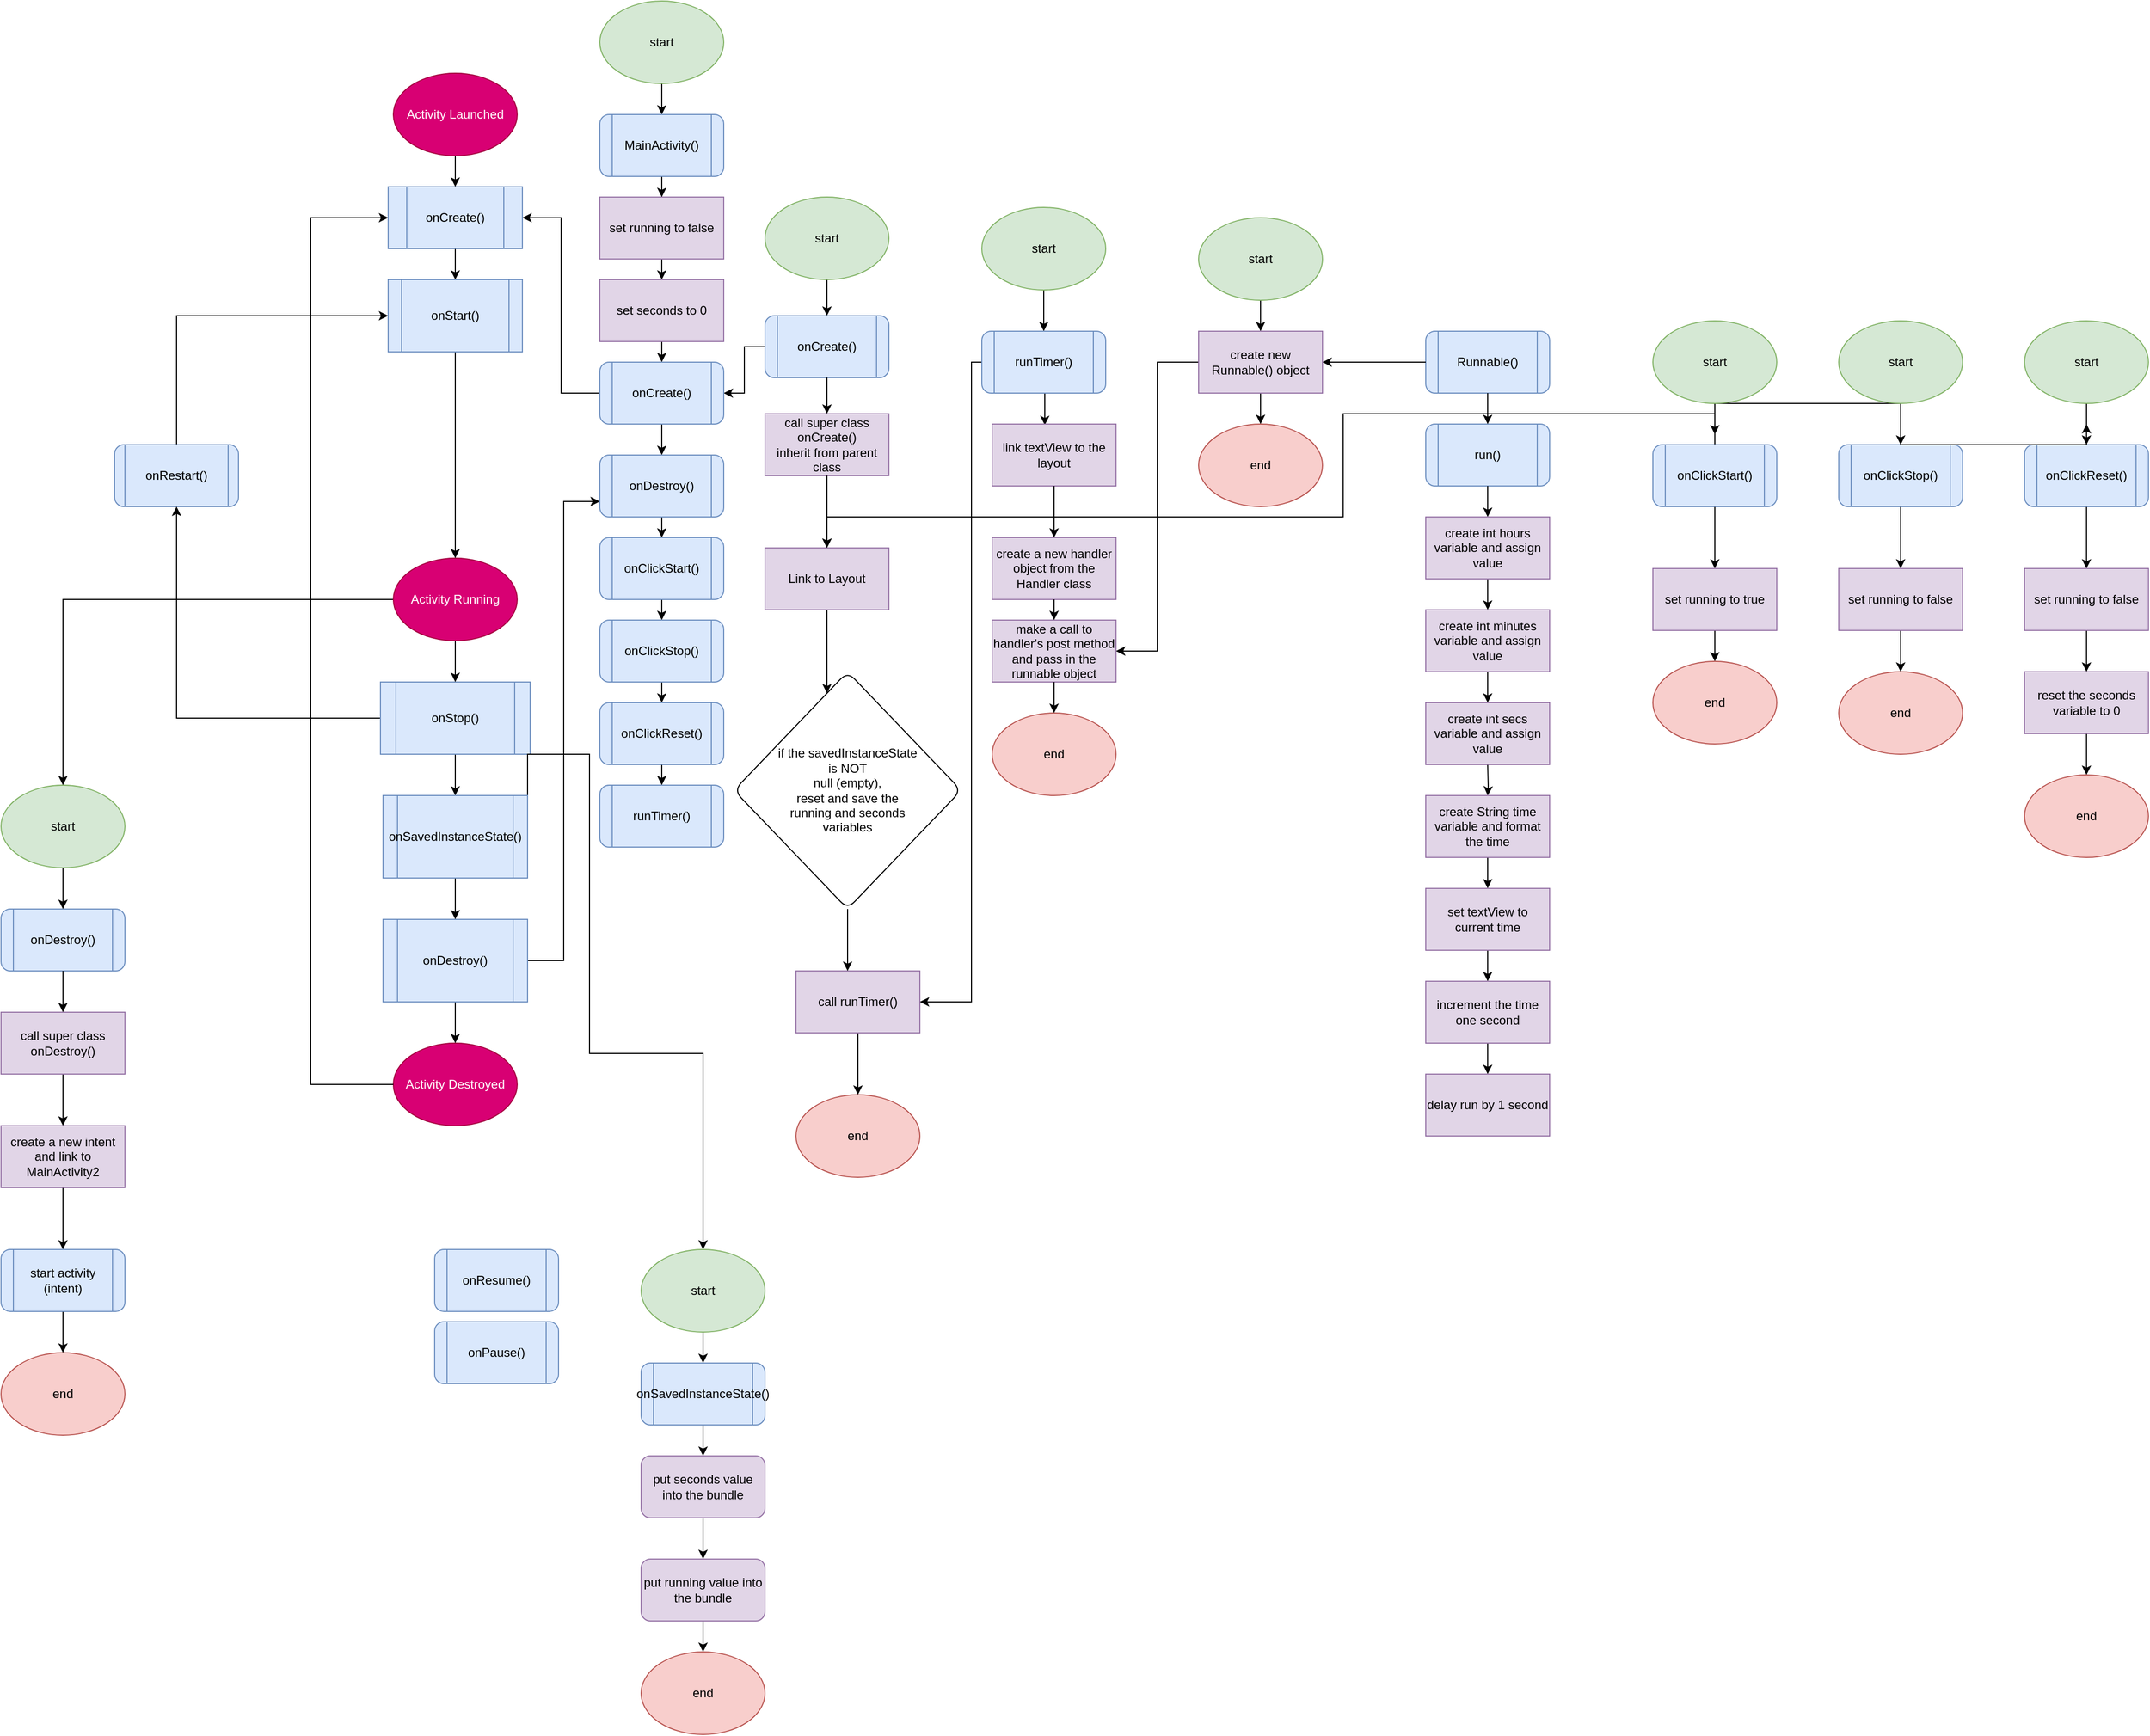 <mxfile version="14.4.2" type="github">
  <diagram id="N94yQ9Ub5QvBV8jWTIyv" name="Page-1">
    <mxGraphModel dx="1934" dy="1875" grid="1" gridSize="10" guides="1" tooltips="1" connect="1" arrows="1" fold="1" page="1" pageScale="1" pageWidth="850" pageHeight="1100" math="0" shadow="0">
      <root>
        <mxCell id="0" />
        <mxCell id="1" parent="0" />
        <mxCell id="S72ueaMxtPJ9CiPUtPcR-1" value="Activity Launched" style="ellipse;whiteSpace=wrap;html=1;fillColor=#d80073;strokeColor=#A50040;fontColor=#ffffff;" parent="1" vertex="1">
          <mxGeometry x="140" y="-70" width="120" height="80" as="geometry" />
        </mxCell>
        <mxCell id="S72ueaMxtPJ9CiPUtPcR-4" value="Activity Destroyed" style="ellipse;whiteSpace=wrap;html=1;fillColor=#d80073;strokeColor=#A50040;fontColor=#ffffff;" parent="1" vertex="1">
          <mxGeometry x="140" y="870" width="120" height="80" as="geometry" />
        </mxCell>
        <mxCell id="S72ueaMxtPJ9CiPUtPcR-90" style="edgeStyle=orthogonalEdgeStyle;rounded=0;orthogonalLoop=1;jettySize=auto;html=1;exitX=0.5;exitY=1;exitDx=0;exitDy=0;entryX=0.5;entryY=0;entryDx=0;entryDy=0;" parent="1" source="S72ueaMxtPJ9CiPUtPcR-9" target="S72ueaMxtPJ9CiPUtPcR-10" edge="1">
          <mxGeometry relative="1" as="geometry" />
        </mxCell>
        <mxCell id="S72ueaMxtPJ9CiPUtPcR-9" value="start" style="ellipse;whiteSpace=wrap;html=1;rounded=1;fillColor=#d5e8d4;strokeColor=#82b366;" parent="1" vertex="1">
          <mxGeometry x="500" y="50" width="120" height="80" as="geometry" />
        </mxCell>
        <mxCell id="S72ueaMxtPJ9CiPUtPcR-125" style="edgeStyle=orthogonalEdgeStyle;rounded=0;orthogonalLoop=1;jettySize=auto;html=1;exitX=0;exitY=0.5;exitDx=0;exitDy=0;entryX=1;entryY=0.5;entryDx=0;entryDy=0;" parent="1" source="S72ueaMxtPJ9CiPUtPcR-10" target="S72ueaMxtPJ9CiPUtPcR-123" edge="1">
          <mxGeometry relative="1" as="geometry" />
        </mxCell>
        <mxCell id="S72ueaMxtPJ9CiPUtPcR-10" value="onCreate()" style="shape=process;whiteSpace=wrap;html=1;backgroundOutline=1;rounded=1;fillColor=#dae8fc;strokeColor=#6c8ebf;" parent="1" vertex="1">
          <mxGeometry x="500" y="165" width="120" height="60" as="geometry" />
        </mxCell>
        <mxCell id="S72ueaMxtPJ9CiPUtPcR-11" value="call super class&lt;br&gt;onCreate()&lt;br&gt;inherit from parent class" style="rounded=0;whiteSpace=wrap;html=1;fillColor=#e1d5e7;strokeColor=#9673a6;" parent="1" vertex="1">
          <mxGeometry x="500" y="260" width="120" height="60" as="geometry" />
        </mxCell>
        <mxCell id="S72ueaMxtPJ9CiPUtPcR-167" style="edgeStyle=orthogonalEdgeStyle;rounded=0;orthogonalLoop=1;jettySize=auto;html=1;exitX=0.5;exitY=1;exitDx=0;exitDy=0;" parent="1" source="S72ueaMxtPJ9CiPUtPcR-12" target="S72ueaMxtPJ9CiPUtPcR-166" edge="1">
          <mxGeometry relative="1" as="geometry">
            <mxPoint x="580" y="490" as="targetPoint" />
            <Array as="points">
              <mxPoint x="560" y="470" />
              <mxPoint x="560" y="470" />
            </Array>
          </mxGeometry>
        </mxCell>
        <mxCell id="S72ueaMxtPJ9CiPUtPcR-12" value="Link to Layout" style="rounded=0;whiteSpace=wrap;html=1;fillColor=#e1d5e7;strokeColor=#9673a6;" parent="1" vertex="1">
          <mxGeometry x="500" y="390" width="120" height="60" as="geometry" />
        </mxCell>
        <mxCell id="S72ueaMxtPJ9CiPUtPcR-14" value="" style="endArrow=classic;html=1;entryX=0.5;entryY=0;entryDx=0;entryDy=0;exitX=0.5;exitY=1;exitDx=0;exitDy=0;" parent="1" source="S72ueaMxtPJ9CiPUtPcR-10" target="S72ueaMxtPJ9CiPUtPcR-11" edge="1">
          <mxGeometry width="50" height="50" relative="1" as="geometry">
            <mxPoint x="450" y="270" as="sourcePoint" />
            <mxPoint x="500" y="220" as="targetPoint" />
          </mxGeometry>
        </mxCell>
        <mxCell id="S72ueaMxtPJ9CiPUtPcR-15" value="" style="endArrow=classic;html=1;exitX=0.5;exitY=1;exitDx=0;exitDy=0;entryX=0.5;entryY=0;entryDx=0;entryDy=0;" parent="1" source="S72ueaMxtPJ9CiPUtPcR-11" target="S72ueaMxtPJ9CiPUtPcR-12" edge="1">
          <mxGeometry width="50" height="50" relative="1" as="geometry">
            <mxPoint x="550" y="400" as="sourcePoint" />
            <mxPoint x="600" y="350" as="targetPoint" />
          </mxGeometry>
        </mxCell>
        <mxCell id="S72ueaMxtPJ9CiPUtPcR-165" style="edgeStyle=orthogonalEdgeStyle;rounded=0;orthogonalLoop=1;jettySize=auto;html=1;exitX=0.5;exitY=1;exitDx=0;exitDy=0;" parent="1" source="S72ueaMxtPJ9CiPUtPcR-16" target="S72ueaMxtPJ9CiPUtPcR-19" edge="1">
          <mxGeometry relative="1" as="geometry" />
        </mxCell>
        <mxCell id="S72ueaMxtPJ9CiPUtPcR-16" value="call runTimer()" style="rounded=0;whiteSpace=wrap;html=1;fillColor=#e1d5e7;strokeColor=#9673a6;" parent="1" vertex="1">
          <mxGeometry x="530" y="800" width="120" height="60" as="geometry" />
        </mxCell>
        <mxCell id="S72ueaMxtPJ9CiPUtPcR-19" value="end" style="ellipse;whiteSpace=wrap;html=1;rounded=1;fillColor=#f8cecc;strokeColor=#b85450;" parent="1" vertex="1">
          <mxGeometry x="530" y="920" width="120" height="80" as="geometry" />
        </mxCell>
        <mxCell id="S72ueaMxtPJ9CiPUtPcR-93" style="edgeStyle=orthogonalEdgeStyle;rounded=0;orthogonalLoop=1;jettySize=auto;html=1;exitX=0.5;exitY=1;exitDx=0;exitDy=0;entryX=0.5;entryY=0;entryDx=0;entryDy=0;" parent="1" source="S72ueaMxtPJ9CiPUtPcR-22" target="S72ueaMxtPJ9CiPUtPcR-23" edge="1">
          <mxGeometry relative="1" as="geometry" />
        </mxCell>
        <mxCell id="S72ueaMxtPJ9CiPUtPcR-22" value="start" style="ellipse;whiteSpace=wrap;html=1;rounded=1;fillColor=#d5e8d4;strokeColor=#82b366;" parent="1" vertex="1">
          <mxGeometry x="710" y="60" width="120" height="80" as="geometry" />
        </mxCell>
        <mxCell id="S72ueaMxtPJ9CiPUtPcR-91" style="edgeStyle=orthogonalEdgeStyle;rounded=0;orthogonalLoop=1;jettySize=auto;html=1;exitX=0;exitY=0.5;exitDx=0;exitDy=0;" parent="1" source="S72ueaMxtPJ9CiPUtPcR-23" target="S72ueaMxtPJ9CiPUtPcR-16" edge="1">
          <mxGeometry relative="1" as="geometry">
            <mxPoint x="650" y="840" as="targetPoint" />
            <Array as="points">
              <mxPoint x="700" y="210" />
              <mxPoint x="700" y="830" />
            </Array>
          </mxGeometry>
        </mxCell>
        <mxCell id="S72ueaMxtPJ9CiPUtPcR-94" style="edgeStyle=orthogonalEdgeStyle;rounded=0;orthogonalLoop=1;jettySize=auto;html=1;exitX=0.5;exitY=1;exitDx=0;exitDy=0;entryX=0.425;entryY=0.017;entryDx=0;entryDy=0;entryPerimeter=0;" parent="1" source="S72ueaMxtPJ9CiPUtPcR-23" target="S72ueaMxtPJ9CiPUtPcR-24" edge="1">
          <mxGeometry relative="1" as="geometry" />
        </mxCell>
        <mxCell id="S72ueaMxtPJ9CiPUtPcR-23" value="runTimer()" style="shape=process;whiteSpace=wrap;html=1;backgroundOutline=1;rounded=1;fillColor=#dae8fc;strokeColor=#6c8ebf;" parent="1" vertex="1">
          <mxGeometry x="710" y="180" width="120" height="60" as="geometry" />
        </mxCell>
        <mxCell id="S72ueaMxtPJ9CiPUtPcR-24" value="link textView to the layout" style="rounded=0;whiteSpace=wrap;html=1;fillColor=#e1d5e7;strokeColor=#9673a6;" parent="1" vertex="1">
          <mxGeometry x="720" y="270" width="120" height="60" as="geometry" />
        </mxCell>
        <mxCell id="S72ueaMxtPJ9CiPUtPcR-27" value="create a new handler object from the Handler class" style="rounded=0;whiteSpace=wrap;html=1;fillColor=#e1d5e7;strokeColor=#9673a6;" parent="1" vertex="1">
          <mxGeometry x="720" y="380" width="120" height="60" as="geometry" />
        </mxCell>
        <mxCell id="S72ueaMxtPJ9CiPUtPcR-28" value="" style="endArrow=classic;html=1;entryX=0.5;entryY=0;entryDx=0;entryDy=0;exitX=0.5;exitY=1;exitDx=0;exitDy=0;" parent="1" source="S72ueaMxtPJ9CiPUtPcR-24" target="S72ueaMxtPJ9CiPUtPcR-27" edge="1">
          <mxGeometry width="50" height="50" relative="1" as="geometry">
            <mxPoint x="640" y="370" as="sourcePoint" />
            <mxPoint x="690" y="320" as="targetPoint" />
          </mxGeometry>
        </mxCell>
        <mxCell id="S72ueaMxtPJ9CiPUtPcR-29" value="make a call to handler&#39;s post method and pass in the runnable object" style="rounded=0;whiteSpace=wrap;html=1;fillColor=#e1d5e7;strokeColor=#9673a6;" parent="1" vertex="1">
          <mxGeometry x="720" y="460" width="120" height="60" as="geometry" />
        </mxCell>
        <mxCell id="S72ueaMxtPJ9CiPUtPcR-30" value="" style="endArrow=classic;html=1;entryX=0.5;entryY=0;entryDx=0;entryDy=0;exitX=0.5;exitY=1;exitDx=0;exitDy=0;" parent="1" source="S72ueaMxtPJ9CiPUtPcR-27" target="S72ueaMxtPJ9CiPUtPcR-29" edge="1">
          <mxGeometry width="50" height="50" relative="1" as="geometry">
            <mxPoint x="640" y="460" as="sourcePoint" />
            <mxPoint x="690" y="410" as="targetPoint" />
          </mxGeometry>
        </mxCell>
        <mxCell id="S72ueaMxtPJ9CiPUtPcR-31" value="end" style="ellipse;whiteSpace=wrap;html=1;rounded=1;fillColor=#f8cecc;strokeColor=#b85450;" parent="1" vertex="1">
          <mxGeometry x="720" y="550" width="120" height="80" as="geometry" />
        </mxCell>
        <mxCell id="S72ueaMxtPJ9CiPUtPcR-32" value="" style="endArrow=classic;html=1;exitX=0.5;exitY=1;exitDx=0;exitDy=0;entryX=0.5;entryY=0;entryDx=0;entryDy=0;" parent="1" source="S72ueaMxtPJ9CiPUtPcR-29" target="S72ueaMxtPJ9CiPUtPcR-31" edge="1">
          <mxGeometry width="50" height="50" relative="1" as="geometry">
            <mxPoint x="660" y="560" as="sourcePoint" />
            <mxPoint x="710" y="510" as="targetPoint" />
          </mxGeometry>
        </mxCell>
        <mxCell id="S72ueaMxtPJ9CiPUtPcR-62" style="edgeStyle=orthogonalEdgeStyle;rounded=0;orthogonalLoop=1;jettySize=auto;html=1;exitX=0.5;exitY=1;exitDx=0;exitDy=0;" parent="1" source="S72ueaMxtPJ9CiPUtPcR-33" target="S72ueaMxtPJ9CiPUtPcR-35" edge="1">
          <mxGeometry relative="1" as="geometry" />
        </mxCell>
        <mxCell id="S72ueaMxtPJ9CiPUtPcR-33" value="start" style="ellipse;whiteSpace=wrap;html=1;rounded=1;fillColor=#d5e8d4;strokeColor=#82b366;" parent="1" vertex="1">
          <mxGeometry x="920" y="70" width="120" height="80" as="geometry" />
        </mxCell>
        <mxCell id="S72ueaMxtPJ9CiPUtPcR-63" style="edgeStyle=orthogonalEdgeStyle;rounded=0;orthogonalLoop=1;jettySize=auto;html=1;exitX=0.5;exitY=1;exitDx=0;exitDy=0;entryX=0.5;entryY=0;entryDx=0;entryDy=0;" parent="1" source="S72ueaMxtPJ9CiPUtPcR-35" target="S72ueaMxtPJ9CiPUtPcR-38" edge="1">
          <mxGeometry relative="1" as="geometry" />
        </mxCell>
        <mxCell id="S72ueaMxtPJ9CiPUtPcR-92" style="edgeStyle=orthogonalEdgeStyle;rounded=0;orthogonalLoop=1;jettySize=auto;html=1;exitX=0;exitY=0.5;exitDx=0;exitDy=0;entryX=1;entryY=0.5;entryDx=0;entryDy=0;" parent="1" source="S72ueaMxtPJ9CiPUtPcR-35" target="S72ueaMxtPJ9CiPUtPcR-29" edge="1">
          <mxGeometry relative="1" as="geometry" />
        </mxCell>
        <mxCell id="S72ueaMxtPJ9CiPUtPcR-35" value="create new Runnable() object" style="rounded=0;whiteSpace=wrap;html=1;fillColor=#e1d5e7;strokeColor=#9673a6;" parent="1" vertex="1">
          <mxGeometry x="920" y="180" width="120" height="60" as="geometry" />
        </mxCell>
        <mxCell id="S72ueaMxtPJ9CiPUtPcR-38" value="end" style="ellipse;whiteSpace=wrap;html=1;rounded=1;fillColor=#f8cecc;strokeColor=#b85450;" parent="1" vertex="1">
          <mxGeometry x="920" y="270" width="120" height="80" as="geometry" />
        </mxCell>
        <mxCell id="S72ueaMxtPJ9CiPUtPcR-39" value="Runnable()" style="shape=process;whiteSpace=wrap;html=1;backgroundOutline=1;rounded=1;fillColor=#dae8fc;strokeColor=#6c8ebf;" parent="1" vertex="1">
          <mxGeometry x="1140" y="180" width="120" height="60" as="geometry" />
        </mxCell>
        <mxCell id="S72ueaMxtPJ9CiPUtPcR-40" value="run()" style="shape=process;whiteSpace=wrap;html=1;backgroundOutline=1;rounded=1;fillColor=#dae8fc;strokeColor=#6c8ebf;" parent="1" vertex="1">
          <mxGeometry x="1140" y="270" width="120" height="60" as="geometry" />
        </mxCell>
        <mxCell id="S72ueaMxtPJ9CiPUtPcR-41" value="" style="endArrow=classic;html=1;exitX=0;exitY=0.5;exitDx=0;exitDy=0;entryX=1;entryY=0.5;entryDx=0;entryDy=0;" parent="1" source="S72ueaMxtPJ9CiPUtPcR-39" target="S72ueaMxtPJ9CiPUtPcR-35" edge="1">
          <mxGeometry width="50" height="50" relative="1" as="geometry">
            <mxPoint x="1060" y="220" as="sourcePoint" />
            <mxPoint x="1110" y="170" as="targetPoint" />
          </mxGeometry>
        </mxCell>
        <mxCell id="S72ueaMxtPJ9CiPUtPcR-42" value="" style="endArrow=classic;html=1;entryX=0.5;entryY=0;entryDx=0;entryDy=0;exitX=0.5;exitY=1;exitDx=0;exitDy=0;" parent="1" source="S72ueaMxtPJ9CiPUtPcR-39" target="S72ueaMxtPJ9CiPUtPcR-40" edge="1">
          <mxGeometry width="50" height="50" relative="1" as="geometry">
            <mxPoint x="1080" y="290" as="sourcePoint" />
            <mxPoint x="1130" y="240" as="targetPoint" />
          </mxGeometry>
        </mxCell>
        <mxCell id="S72ueaMxtPJ9CiPUtPcR-44" value="" style="endArrow=classic;html=1;entryX=0.5;entryY=0;entryDx=0;entryDy=0;exitX=0.5;exitY=1;exitDx=0;exitDy=0;" parent="1" source="S72ueaMxtPJ9CiPUtPcR-40" edge="1">
          <mxGeometry width="50" height="50" relative="1" as="geometry">
            <mxPoint x="1090" y="400" as="sourcePoint" />
            <mxPoint x="1200" y="360" as="targetPoint" />
          </mxGeometry>
        </mxCell>
        <mxCell id="S72ueaMxtPJ9CiPUtPcR-49" style="edgeStyle=orthogonalEdgeStyle;rounded=0;orthogonalLoop=1;jettySize=auto;html=1;exitX=0.5;exitY=1;exitDx=0;exitDy=0;entryX=0.5;entryY=0;entryDx=0;entryDy=0;" parent="1" edge="1">
          <mxGeometry relative="1" as="geometry">
            <mxPoint x="1200" y="510" as="sourcePoint" />
            <mxPoint x="1200" y="540" as="targetPoint" />
          </mxGeometry>
        </mxCell>
        <mxCell id="S72ueaMxtPJ9CiPUtPcR-51" style="edgeStyle=orthogonalEdgeStyle;rounded=0;orthogonalLoop=1;jettySize=auto;html=1;exitX=0.5;exitY=1;exitDx=0;exitDy=0;" parent="1" target="S72ueaMxtPJ9CiPUtPcR-50" edge="1">
          <mxGeometry relative="1" as="geometry">
            <mxPoint x="1200" y="600" as="sourcePoint" />
          </mxGeometry>
        </mxCell>
        <mxCell id="S72ueaMxtPJ9CiPUtPcR-48" value="" style="endArrow=classic;html=1;" parent="1" edge="1">
          <mxGeometry width="50" height="50" relative="1" as="geometry">
            <mxPoint x="1200" y="420" as="sourcePoint" />
            <mxPoint x="1200" y="450" as="targetPoint" />
          </mxGeometry>
        </mxCell>
        <mxCell id="S72ueaMxtPJ9CiPUtPcR-54" style="edgeStyle=orthogonalEdgeStyle;rounded=0;orthogonalLoop=1;jettySize=auto;html=1;exitX=0.5;exitY=1;exitDx=0;exitDy=0;" parent="1" source="S72ueaMxtPJ9CiPUtPcR-50" target="S72ueaMxtPJ9CiPUtPcR-53" edge="1">
          <mxGeometry relative="1" as="geometry" />
        </mxCell>
        <mxCell id="S72ueaMxtPJ9CiPUtPcR-50" value="create String time variable and format the time" style="rounded=0;whiteSpace=wrap;html=1;fillColor=#e1d5e7;strokeColor=#9673a6;" parent="1" vertex="1">
          <mxGeometry x="1140" y="630" width="120" height="60" as="geometry" />
        </mxCell>
        <mxCell id="S72ueaMxtPJ9CiPUtPcR-56" style="edgeStyle=orthogonalEdgeStyle;rounded=0;orthogonalLoop=1;jettySize=auto;html=1;exitX=0.5;exitY=1;exitDx=0;exitDy=0;entryX=0.5;entryY=0;entryDx=0;entryDy=0;" parent="1" source="S72ueaMxtPJ9CiPUtPcR-53" target="S72ueaMxtPJ9CiPUtPcR-55" edge="1">
          <mxGeometry relative="1" as="geometry" />
        </mxCell>
        <mxCell id="S72ueaMxtPJ9CiPUtPcR-53" value="set textView to current time" style="rounded=0;whiteSpace=wrap;html=1;fillColor=#e1d5e7;strokeColor=#9673a6;" parent="1" vertex="1">
          <mxGeometry x="1140" y="720" width="120" height="60" as="geometry" />
        </mxCell>
        <mxCell id="S72ueaMxtPJ9CiPUtPcR-58" style="edgeStyle=orthogonalEdgeStyle;rounded=0;orthogonalLoop=1;jettySize=auto;html=1;exitX=0.5;exitY=1;exitDx=0;exitDy=0;entryX=0.5;entryY=0;entryDx=0;entryDy=0;" parent="1" source="S72ueaMxtPJ9CiPUtPcR-55" target="S72ueaMxtPJ9CiPUtPcR-57" edge="1">
          <mxGeometry relative="1" as="geometry" />
        </mxCell>
        <mxCell id="S72ueaMxtPJ9CiPUtPcR-55" value="increment the time one second" style="rounded=0;whiteSpace=wrap;html=1;fillColor=#e1d5e7;strokeColor=#9673a6;" parent="1" vertex="1">
          <mxGeometry x="1140" y="810" width="120" height="60" as="geometry" />
        </mxCell>
        <mxCell id="S72ueaMxtPJ9CiPUtPcR-57" value="delay run by 1 second" style="rounded=0;whiteSpace=wrap;html=1;fillColor=#e1d5e7;strokeColor=#9673a6;" parent="1" vertex="1">
          <mxGeometry x="1140" y="900" width="120" height="60" as="geometry" />
        </mxCell>
        <mxCell id="S72ueaMxtPJ9CiPUtPcR-143" style="edgeStyle=orthogonalEdgeStyle;rounded=0;orthogonalLoop=1;jettySize=auto;html=1;exitX=1;exitY=0.5;exitDx=0;exitDy=0;entryX=0;entryY=0.75;entryDx=0;entryDy=0;" parent="1" source="S72ueaMxtPJ9CiPUtPcR-60" target="S72ueaMxtPJ9CiPUtPcR-129" edge="1">
          <mxGeometry relative="1" as="geometry" />
        </mxCell>
        <mxCell id="QZjex7sQYGYmPXyOZmtR-3" style="edgeStyle=orthogonalEdgeStyle;rounded=0;orthogonalLoop=1;jettySize=auto;html=1;exitX=0.5;exitY=1;exitDx=0;exitDy=0;" edge="1" parent="1" source="S72ueaMxtPJ9CiPUtPcR-60" target="S72ueaMxtPJ9CiPUtPcR-4">
          <mxGeometry relative="1" as="geometry" />
        </mxCell>
        <mxCell id="S72ueaMxtPJ9CiPUtPcR-60" value="onDestroy()" style="shape=process;whiteSpace=wrap;html=1;backgroundOutline=1;rounded=0;fillColor=#dae8fc;strokeColor=#6c8ebf;" parent="1" vertex="1">
          <mxGeometry x="130" y="750" width="140" height="80" as="geometry" />
        </mxCell>
        <mxCell id="S72ueaMxtPJ9CiPUtPcR-67" style="edgeStyle=orthogonalEdgeStyle;rounded=0;orthogonalLoop=1;jettySize=auto;html=1;exitX=0.5;exitY=1;exitDx=0;exitDy=0;" parent="1" source="S72ueaMxtPJ9CiPUtPcR-64" target="S72ueaMxtPJ9CiPUtPcR-65" edge="1">
          <mxGeometry relative="1" as="geometry" />
        </mxCell>
        <mxCell id="S72ueaMxtPJ9CiPUtPcR-139" style="edgeStyle=orthogonalEdgeStyle;rounded=0;orthogonalLoop=1;jettySize=auto;html=1;" parent="1" source="S72ueaMxtPJ9CiPUtPcR-64" target="S72ueaMxtPJ9CiPUtPcR-12" edge="1">
          <mxGeometry relative="1" as="geometry">
            <Array as="points">
              <mxPoint x="1420" y="260" />
              <mxPoint x="1060" y="260" />
              <mxPoint x="1060" y="360" />
              <mxPoint x="560" y="360" />
            </Array>
          </mxGeometry>
        </mxCell>
        <mxCell id="S72ueaMxtPJ9CiPUtPcR-64" value="onClickStart()" style="shape=process;whiteSpace=wrap;html=1;backgroundOutline=1;rounded=1;fillColor=#dae8fc;strokeColor=#6c8ebf;" parent="1" vertex="1">
          <mxGeometry x="1360" y="290" width="120" height="60" as="geometry" />
        </mxCell>
        <mxCell id="S72ueaMxtPJ9CiPUtPcR-106" style="edgeStyle=orthogonalEdgeStyle;rounded=0;orthogonalLoop=1;jettySize=auto;html=1;exitX=0.5;exitY=1;exitDx=0;exitDy=0;" parent="1" source="S72ueaMxtPJ9CiPUtPcR-65" target="S72ueaMxtPJ9CiPUtPcR-102" edge="1">
          <mxGeometry relative="1" as="geometry" />
        </mxCell>
        <mxCell id="S72ueaMxtPJ9CiPUtPcR-65" value="set running to true" style="rounded=0;whiteSpace=wrap;html=1;fillColor=#e1d5e7;strokeColor=#9673a6;" parent="1" vertex="1">
          <mxGeometry x="1360" y="410" width="120" height="60" as="geometry" />
        </mxCell>
        <mxCell id="S72ueaMxtPJ9CiPUtPcR-75" style="edgeStyle=orthogonalEdgeStyle;rounded=0;orthogonalLoop=1;jettySize=auto;html=1;exitX=0.5;exitY=1;exitDx=0;exitDy=0;entryX=0.5;entryY=0;entryDx=0;entryDy=0;" parent="1" source="S72ueaMxtPJ9CiPUtPcR-68" target="S72ueaMxtPJ9CiPUtPcR-69" edge="1">
          <mxGeometry relative="1" as="geometry" />
        </mxCell>
        <mxCell id="S72ueaMxtPJ9CiPUtPcR-68" value="onClickStop()" style="shape=process;whiteSpace=wrap;html=1;backgroundOutline=1;rounded=1;fillColor=#dae8fc;strokeColor=#6c8ebf;" parent="1" vertex="1">
          <mxGeometry x="1540" y="290" width="120" height="60" as="geometry" />
        </mxCell>
        <mxCell id="S72ueaMxtPJ9CiPUtPcR-105" style="edgeStyle=orthogonalEdgeStyle;rounded=0;orthogonalLoop=1;jettySize=auto;html=1;exitX=0.5;exitY=1;exitDx=0;exitDy=0;" parent="1" source="S72ueaMxtPJ9CiPUtPcR-69" target="S72ueaMxtPJ9CiPUtPcR-103" edge="1">
          <mxGeometry relative="1" as="geometry" />
        </mxCell>
        <mxCell id="S72ueaMxtPJ9CiPUtPcR-69" value="set running to false" style="rounded=0;whiteSpace=wrap;html=1;fillColor=#e1d5e7;strokeColor=#9673a6;" parent="1" vertex="1">
          <mxGeometry x="1540" y="410" width="120" height="60" as="geometry" />
        </mxCell>
        <mxCell id="S72ueaMxtPJ9CiPUtPcR-73" style="edgeStyle=orthogonalEdgeStyle;rounded=0;orthogonalLoop=1;jettySize=auto;html=1;exitX=0.5;exitY=1;exitDx=0;exitDy=0;entryX=0.5;entryY=0;entryDx=0;entryDy=0;" parent="1" source="S72ueaMxtPJ9CiPUtPcR-70" target="S72ueaMxtPJ9CiPUtPcR-71" edge="1">
          <mxGeometry relative="1" as="geometry" />
        </mxCell>
        <mxCell id="S72ueaMxtPJ9CiPUtPcR-70" value="onClickReset()" style="shape=process;whiteSpace=wrap;html=1;backgroundOutline=1;rounded=1;fillColor=#dae8fc;strokeColor=#6c8ebf;" parent="1" vertex="1">
          <mxGeometry x="1720" y="290" width="120" height="60" as="geometry" />
        </mxCell>
        <mxCell id="S72ueaMxtPJ9CiPUtPcR-74" style="edgeStyle=orthogonalEdgeStyle;rounded=0;orthogonalLoop=1;jettySize=auto;html=1;exitX=0.5;exitY=1;exitDx=0;exitDy=0;entryX=0.5;entryY=0;entryDx=0;entryDy=0;" parent="1" source="S72ueaMxtPJ9CiPUtPcR-71" target="S72ueaMxtPJ9CiPUtPcR-72" edge="1">
          <mxGeometry relative="1" as="geometry" />
        </mxCell>
        <mxCell id="S72ueaMxtPJ9CiPUtPcR-71" value="set running to false" style="rounded=0;whiteSpace=wrap;html=1;fillColor=#e1d5e7;strokeColor=#9673a6;" parent="1" vertex="1">
          <mxGeometry x="1720" y="410" width="120" height="60" as="geometry" />
        </mxCell>
        <mxCell id="S72ueaMxtPJ9CiPUtPcR-107" style="edgeStyle=orthogonalEdgeStyle;rounded=0;orthogonalLoop=1;jettySize=auto;html=1;exitX=0.5;exitY=1;exitDx=0;exitDy=0;" parent="1" source="S72ueaMxtPJ9CiPUtPcR-72" target="S72ueaMxtPJ9CiPUtPcR-104" edge="1">
          <mxGeometry relative="1" as="geometry" />
        </mxCell>
        <mxCell id="S72ueaMxtPJ9CiPUtPcR-72" value="reset the seconds variable to 0" style="rounded=0;whiteSpace=wrap;html=1;fillColor=#e1d5e7;strokeColor=#9673a6;" parent="1" vertex="1">
          <mxGeometry x="1720" y="510" width="120" height="60" as="geometry" />
        </mxCell>
        <mxCell id="S72ueaMxtPJ9CiPUtPcR-82" style="edgeStyle=orthogonalEdgeStyle;rounded=0;orthogonalLoop=1;jettySize=auto;html=1;exitX=0.5;exitY=1;exitDx=0;exitDy=0;entryX=0.5;entryY=0;entryDx=0;entryDy=0;" parent="1" source="S72ueaMxtPJ9CiPUtPcR-87" target="S72ueaMxtPJ9CiPUtPcR-79" edge="1">
          <mxGeometry relative="1" as="geometry" />
        </mxCell>
        <mxCell id="S72ueaMxtPJ9CiPUtPcR-78" value="onDestroy()" style="shape=process;whiteSpace=wrap;html=1;backgroundOutline=1;rounded=1;fillColor=#dae8fc;strokeColor=#6c8ebf;" parent="1" vertex="1">
          <mxGeometry x="-240" y="740" width="120" height="60" as="geometry" />
        </mxCell>
        <mxCell id="S72ueaMxtPJ9CiPUtPcR-140" style="edgeStyle=orthogonalEdgeStyle;rounded=0;orthogonalLoop=1;jettySize=auto;html=1;exitX=0.5;exitY=1;exitDx=0;exitDy=0;entryX=0.5;entryY=0;entryDx=0;entryDy=0;" parent="1" source="S72ueaMxtPJ9CiPUtPcR-79" target="S72ueaMxtPJ9CiPUtPcR-117" edge="1">
          <mxGeometry relative="1" as="geometry" />
        </mxCell>
        <mxCell id="S72ueaMxtPJ9CiPUtPcR-79" value="create a new intent and link to MainActivity2" style="rounded=0;whiteSpace=wrap;html=1;fillColor=#e1d5e7;strokeColor=#9673a6;" parent="1" vertex="1">
          <mxGeometry x="-240" y="950" width="120" height="60" as="geometry" />
        </mxCell>
        <mxCell id="S72ueaMxtPJ9CiPUtPcR-84" value="create int hours variable and assign value" style="rounded=0;whiteSpace=wrap;html=1;fillColor=#e1d5e7;strokeColor=#9673a6;" parent="1" vertex="1">
          <mxGeometry x="1140" y="360" width="120" height="60" as="geometry" />
        </mxCell>
        <mxCell id="S72ueaMxtPJ9CiPUtPcR-85" value="create int minutes variable and assign value" style="rounded=0;whiteSpace=wrap;html=1;fillColor=#e1d5e7;strokeColor=#9673a6;" parent="1" vertex="1">
          <mxGeometry x="1140" y="450" width="120" height="60" as="geometry" />
        </mxCell>
        <mxCell id="S72ueaMxtPJ9CiPUtPcR-86" value="create int secs variable and assign value" style="rounded=0;whiteSpace=wrap;html=1;fillColor=#e1d5e7;strokeColor=#9673a6;" parent="1" vertex="1">
          <mxGeometry x="1140" y="540" width="120" height="60" as="geometry" />
        </mxCell>
        <mxCell id="S72ueaMxtPJ9CiPUtPcR-87" value="call super class onDestroy()" style="rounded=0;whiteSpace=wrap;html=1;fillColor=#e1d5e7;strokeColor=#9673a6;" parent="1" vertex="1">
          <mxGeometry x="-240" y="840" width="120" height="60" as="geometry" />
        </mxCell>
        <mxCell id="S72ueaMxtPJ9CiPUtPcR-88" style="edgeStyle=orthogonalEdgeStyle;rounded=0;orthogonalLoop=1;jettySize=auto;html=1;exitX=0.5;exitY=1;exitDx=0;exitDy=0;entryX=0.5;entryY=0;entryDx=0;entryDy=0;" parent="1" source="S72ueaMxtPJ9CiPUtPcR-78" target="S72ueaMxtPJ9CiPUtPcR-87" edge="1">
          <mxGeometry relative="1" as="geometry">
            <mxPoint x="365" y="690" as="sourcePoint" />
            <mxPoint x="365" y="810" as="targetPoint" />
          </mxGeometry>
        </mxCell>
        <mxCell id="S72ueaMxtPJ9CiPUtPcR-97" style="edgeStyle=orthogonalEdgeStyle;rounded=0;orthogonalLoop=1;jettySize=auto;html=1;exitX=0.5;exitY=1;exitDx=0;exitDy=0;" parent="1" source="S72ueaMxtPJ9CiPUtPcR-95" edge="1">
          <mxGeometry relative="1" as="geometry">
            <mxPoint x="1780" y="270" as="targetPoint" />
            <Array as="points">
              <mxPoint x="1600" y="250" />
              <mxPoint x="1600" y="290" />
            </Array>
          </mxGeometry>
        </mxCell>
        <mxCell id="S72ueaMxtPJ9CiPUtPcR-144" style="edgeStyle=orthogonalEdgeStyle;rounded=0;orthogonalLoop=1;jettySize=auto;html=1;exitX=0.5;exitY=1;exitDx=0;exitDy=0;" parent="1" source="S72ueaMxtPJ9CiPUtPcR-95" edge="1">
          <mxGeometry relative="1" as="geometry">
            <mxPoint x="1420" y="280" as="targetPoint" />
          </mxGeometry>
        </mxCell>
        <mxCell id="S72ueaMxtPJ9CiPUtPcR-95" value="start" style="ellipse;whiteSpace=wrap;html=1;rounded=1;fillColor=#d5e8d4;strokeColor=#82b366;" parent="1" vertex="1">
          <mxGeometry x="1360" y="170" width="120" height="80" as="geometry" />
        </mxCell>
        <mxCell id="S72ueaMxtPJ9CiPUtPcR-109" style="edgeStyle=orthogonalEdgeStyle;rounded=0;orthogonalLoop=1;jettySize=auto;html=1;exitX=0.5;exitY=1;exitDx=0;exitDy=0;" parent="1" source="S72ueaMxtPJ9CiPUtPcR-99" target="S72ueaMxtPJ9CiPUtPcR-68" edge="1">
          <mxGeometry relative="1" as="geometry" />
        </mxCell>
        <mxCell id="S72ueaMxtPJ9CiPUtPcR-99" value="start" style="ellipse;whiteSpace=wrap;html=1;rounded=1;fillColor=#d5e8d4;strokeColor=#82b366;" parent="1" vertex="1">
          <mxGeometry x="1540" y="170" width="120" height="80" as="geometry" />
        </mxCell>
        <mxCell id="S72ueaMxtPJ9CiPUtPcR-108" style="edgeStyle=orthogonalEdgeStyle;rounded=0;orthogonalLoop=1;jettySize=auto;html=1;exitX=0.5;exitY=1;exitDx=0;exitDy=0;entryX=0.5;entryY=0;entryDx=0;entryDy=0;" parent="1" source="S72ueaMxtPJ9CiPUtPcR-101" target="S72ueaMxtPJ9CiPUtPcR-70" edge="1">
          <mxGeometry relative="1" as="geometry" />
        </mxCell>
        <mxCell id="S72ueaMxtPJ9CiPUtPcR-101" value="start" style="ellipse;whiteSpace=wrap;html=1;rounded=1;fillColor=#d5e8d4;strokeColor=#82b366;" parent="1" vertex="1">
          <mxGeometry x="1720" y="170" width="120" height="80" as="geometry" />
        </mxCell>
        <mxCell id="S72ueaMxtPJ9CiPUtPcR-102" value="end" style="ellipse;whiteSpace=wrap;html=1;rounded=1;fillColor=#f8cecc;strokeColor=#b85450;" parent="1" vertex="1">
          <mxGeometry x="1360" y="500" width="120" height="80" as="geometry" />
        </mxCell>
        <mxCell id="S72ueaMxtPJ9CiPUtPcR-103" value="end" style="ellipse;whiteSpace=wrap;html=1;rounded=1;fillColor=#f8cecc;strokeColor=#b85450;" parent="1" vertex="1">
          <mxGeometry x="1540" y="510" width="120" height="80" as="geometry" />
        </mxCell>
        <mxCell id="S72ueaMxtPJ9CiPUtPcR-104" value="end" style="ellipse;whiteSpace=wrap;html=1;rounded=1;fillColor=#f8cecc;strokeColor=#b85450;" parent="1" vertex="1">
          <mxGeometry x="1720" y="610" width="120" height="80" as="geometry" />
        </mxCell>
        <mxCell id="S72ueaMxtPJ9CiPUtPcR-116" style="edgeStyle=orthogonalEdgeStyle;rounded=0;orthogonalLoop=1;jettySize=auto;html=1;exitX=0.5;exitY=1;exitDx=0;exitDy=0;entryX=0.5;entryY=0;entryDx=0;entryDy=0;" parent="1" source="S72ueaMxtPJ9CiPUtPcR-110" target="S72ueaMxtPJ9CiPUtPcR-78" edge="1">
          <mxGeometry relative="1" as="geometry" />
        </mxCell>
        <mxCell id="S72ueaMxtPJ9CiPUtPcR-110" value="start" style="ellipse;whiteSpace=wrap;html=1;rounded=1;fillColor=#d5e8d4;strokeColor=#82b366;" parent="1" vertex="1">
          <mxGeometry x="-240" y="620" width="120" height="80" as="geometry" />
        </mxCell>
        <mxCell id="S72ueaMxtPJ9CiPUtPcR-114" value="end" style="ellipse;whiteSpace=wrap;html=1;rounded=1;fillColor=#f8cecc;strokeColor=#b85450;" parent="1" vertex="1">
          <mxGeometry x="-240" y="1170" width="120" height="80" as="geometry" />
        </mxCell>
        <mxCell id="S72ueaMxtPJ9CiPUtPcR-141" style="edgeStyle=orthogonalEdgeStyle;rounded=0;orthogonalLoop=1;jettySize=auto;html=1;exitX=0.5;exitY=1;exitDx=0;exitDy=0;" parent="1" source="S72ueaMxtPJ9CiPUtPcR-117" target="S72ueaMxtPJ9CiPUtPcR-114" edge="1">
          <mxGeometry relative="1" as="geometry" />
        </mxCell>
        <mxCell id="S72ueaMxtPJ9CiPUtPcR-117" value="start activity (intent)" style="shape=process;whiteSpace=wrap;html=1;backgroundOutline=1;rounded=1;fillColor=#dae8fc;strokeColor=#6c8ebf;" parent="1" vertex="1">
          <mxGeometry x="-240" y="1070" width="120" height="60" as="geometry" />
        </mxCell>
        <mxCell id="S72ueaMxtPJ9CiPUtPcR-120" style="edgeStyle=orthogonalEdgeStyle;rounded=0;orthogonalLoop=1;jettySize=auto;html=1;exitX=0.5;exitY=1;exitDx=0;exitDy=0;entryX=0.5;entryY=0;entryDx=0;entryDy=0;" parent="1" source="S72ueaMxtPJ9CiPUtPcR-118" target="S72ueaMxtPJ9CiPUtPcR-119" edge="1">
          <mxGeometry relative="1" as="geometry" />
        </mxCell>
        <mxCell id="S72ueaMxtPJ9CiPUtPcR-118" value="start" style="ellipse;whiteSpace=wrap;html=1;rounded=1;fillColor=#d5e8d4;strokeColor=#82b366;" parent="1" vertex="1">
          <mxGeometry x="340" y="-140" width="120" height="80" as="geometry" />
        </mxCell>
        <mxCell id="S72ueaMxtPJ9CiPUtPcR-128" style="edgeStyle=orthogonalEdgeStyle;rounded=0;orthogonalLoop=1;jettySize=auto;html=1;exitX=0.5;exitY=1;exitDx=0;exitDy=0;" parent="1" source="S72ueaMxtPJ9CiPUtPcR-119" target="S72ueaMxtPJ9CiPUtPcR-121" edge="1">
          <mxGeometry relative="1" as="geometry" />
        </mxCell>
        <mxCell id="S72ueaMxtPJ9CiPUtPcR-119" value="MainActivity()" style="shape=process;whiteSpace=wrap;html=1;backgroundOutline=1;rounded=1;fillColor=#dae8fc;strokeColor=#6c8ebf;" parent="1" vertex="1">
          <mxGeometry x="340" y="-30" width="120" height="60" as="geometry" />
        </mxCell>
        <mxCell id="S72ueaMxtPJ9CiPUtPcR-127" style="edgeStyle=orthogonalEdgeStyle;rounded=0;orthogonalLoop=1;jettySize=auto;html=1;exitX=0.5;exitY=1;exitDx=0;exitDy=0;" parent="1" source="S72ueaMxtPJ9CiPUtPcR-121" target="S72ueaMxtPJ9CiPUtPcR-122" edge="1">
          <mxGeometry relative="1" as="geometry" />
        </mxCell>
        <mxCell id="S72ueaMxtPJ9CiPUtPcR-121" value="set running to false" style="rounded=0;whiteSpace=wrap;html=1;fillColor=#e1d5e7;strokeColor=#9673a6;" parent="1" vertex="1">
          <mxGeometry x="340" y="50" width="120" height="60" as="geometry" />
        </mxCell>
        <mxCell id="S72ueaMxtPJ9CiPUtPcR-126" style="edgeStyle=orthogonalEdgeStyle;rounded=0;orthogonalLoop=1;jettySize=auto;html=1;exitX=0.5;exitY=1;exitDx=0;exitDy=0;entryX=0.5;entryY=0;entryDx=0;entryDy=0;" parent="1" source="S72ueaMxtPJ9CiPUtPcR-122" target="S72ueaMxtPJ9CiPUtPcR-123" edge="1">
          <mxGeometry relative="1" as="geometry" />
        </mxCell>
        <mxCell id="S72ueaMxtPJ9CiPUtPcR-122" value="set seconds to 0" style="rounded=0;whiteSpace=wrap;html=1;fillColor=#e1d5e7;strokeColor=#9673a6;" parent="1" vertex="1">
          <mxGeometry x="340" y="130" width="120" height="60" as="geometry" />
        </mxCell>
        <mxCell id="S72ueaMxtPJ9CiPUtPcR-124" style="edgeStyle=orthogonalEdgeStyle;rounded=0;orthogonalLoop=1;jettySize=auto;html=1;exitX=0;exitY=0.5;exitDx=0;exitDy=0;entryX=1;entryY=0.5;entryDx=0;entryDy=0;" parent="1" source="S72ueaMxtPJ9CiPUtPcR-123" target="S72ueaMxtPJ9CiPUtPcR-7" edge="1">
          <mxGeometry relative="1" as="geometry" />
        </mxCell>
        <mxCell id="S72ueaMxtPJ9CiPUtPcR-134" style="edgeStyle=orthogonalEdgeStyle;rounded=0;orthogonalLoop=1;jettySize=auto;html=1;exitX=0.5;exitY=1;exitDx=0;exitDy=0;entryX=0.5;entryY=0;entryDx=0;entryDy=0;" parent="1" source="S72ueaMxtPJ9CiPUtPcR-123" target="S72ueaMxtPJ9CiPUtPcR-129" edge="1">
          <mxGeometry relative="1" as="geometry" />
        </mxCell>
        <mxCell id="S72ueaMxtPJ9CiPUtPcR-123" value="onCreate()" style="shape=process;whiteSpace=wrap;html=1;backgroundOutline=1;rounded=1;fillColor=#dae8fc;strokeColor=#6c8ebf;" parent="1" vertex="1">
          <mxGeometry x="340" y="210" width="120" height="60" as="geometry" />
        </mxCell>
        <mxCell id="S72ueaMxtPJ9CiPUtPcR-135" style="edgeStyle=orthogonalEdgeStyle;rounded=0;orthogonalLoop=1;jettySize=auto;html=1;exitX=0.5;exitY=1;exitDx=0;exitDy=0;entryX=0.5;entryY=0;entryDx=0;entryDy=0;" parent="1" source="S72ueaMxtPJ9CiPUtPcR-129" target="S72ueaMxtPJ9CiPUtPcR-130" edge="1">
          <mxGeometry relative="1" as="geometry" />
        </mxCell>
        <mxCell id="S72ueaMxtPJ9CiPUtPcR-142" style="edgeStyle=orthogonalEdgeStyle;rounded=0;orthogonalLoop=1;jettySize=auto;html=1;exitX=0;exitY=0.5;exitDx=0;exitDy=0;" parent="1" source="S72ueaMxtPJ9CiPUtPcR-2" target="S72ueaMxtPJ9CiPUtPcR-110" edge="1">
          <mxGeometry relative="1" as="geometry" />
        </mxCell>
        <mxCell id="S72ueaMxtPJ9CiPUtPcR-129" value="onDestroy()" style="shape=process;whiteSpace=wrap;html=1;backgroundOutline=1;rounded=1;fillColor=#dae8fc;strokeColor=#6c8ebf;" parent="1" vertex="1">
          <mxGeometry x="340" y="300" width="120" height="60" as="geometry" />
        </mxCell>
        <mxCell id="S72ueaMxtPJ9CiPUtPcR-136" style="edgeStyle=orthogonalEdgeStyle;rounded=0;orthogonalLoop=1;jettySize=auto;html=1;exitX=0.5;exitY=1;exitDx=0;exitDy=0;entryX=0.5;entryY=0;entryDx=0;entryDy=0;" parent="1" source="S72ueaMxtPJ9CiPUtPcR-130" target="S72ueaMxtPJ9CiPUtPcR-131" edge="1">
          <mxGeometry relative="1" as="geometry" />
        </mxCell>
        <mxCell id="S72ueaMxtPJ9CiPUtPcR-130" value="onClickStart()" style="shape=process;whiteSpace=wrap;html=1;backgroundOutline=1;rounded=1;fillColor=#dae8fc;strokeColor=#6c8ebf;" parent="1" vertex="1">
          <mxGeometry x="340" y="380" width="120" height="60" as="geometry" />
        </mxCell>
        <mxCell id="S72ueaMxtPJ9CiPUtPcR-137" style="edgeStyle=orthogonalEdgeStyle;rounded=0;orthogonalLoop=1;jettySize=auto;html=1;exitX=0.5;exitY=1;exitDx=0;exitDy=0;entryX=0.5;entryY=0;entryDx=0;entryDy=0;" parent="1" source="S72ueaMxtPJ9CiPUtPcR-131" target="S72ueaMxtPJ9CiPUtPcR-132" edge="1">
          <mxGeometry relative="1" as="geometry" />
        </mxCell>
        <mxCell id="S72ueaMxtPJ9CiPUtPcR-131" value="onClickStop()" style="shape=process;whiteSpace=wrap;html=1;backgroundOutline=1;rounded=1;fillColor=#dae8fc;strokeColor=#6c8ebf;" parent="1" vertex="1">
          <mxGeometry x="340" y="460" width="120" height="60" as="geometry" />
        </mxCell>
        <mxCell id="S72ueaMxtPJ9CiPUtPcR-138" style="edgeStyle=orthogonalEdgeStyle;rounded=0;orthogonalLoop=1;jettySize=auto;html=1;exitX=0.5;exitY=1;exitDx=0;exitDy=0;entryX=0.5;entryY=0;entryDx=0;entryDy=0;" parent="1" source="S72ueaMxtPJ9CiPUtPcR-132" target="S72ueaMxtPJ9CiPUtPcR-133" edge="1">
          <mxGeometry relative="1" as="geometry" />
        </mxCell>
        <mxCell id="S72ueaMxtPJ9CiPUtPcR-132" value="onClickReset()" style="shape=process;whiteSpace=wrap;html=1;backgroundOutline=1;rounded=1;fillColor=#dae8fc;strokeColor=#6c8ebf;" parent="1" vertex="1">
          <mxGeometry x="340" y="540" width="120" height="60" as="geometry" />
        </mxCell>
        <mxCell id="S72ueaMxtPJ9CiPUtPcR-133" value="runTimer()" style="shape=process;whiteSpace=wrap;html=1;backgroundOutline=1;rounded=1;fillColor=#dae8fc;strokeColor=#6c8ebf;" parent="1" vertex="1">
          <mxGeometry x="340" y="620" width="120" height="60" as="geometry" />
        </mxCell>
        <mxCell id="QZjex7sQYGYmPXyOZmtR-16" style="edgeStyle=orthogonalEdgeStyle;rounded=0;orthogonalLoop=1;jettySize=auto;html=1;exitX=1;exitY=0.5;exitDx=0;exitDy=0;entryX=0;entryY=0.5;entryDx=0;entryDy=0;" edge="1" parent="1" source="S72ueaMxtPJ9CiPUtPcR-146" target="QZjex7sQYGYmPXyOZmtR-8">
          <mxGeometry relative="1" as="geometry">
            <Array as="points">
              <mxPoint x="-70" y="320" />
              <mxPoint x="-70" y="165" />
            </Array>
          </mxGeometry>
        </mxCell>
        <mxCell id="S72ueaMxtPJ9CiPUtPcR-146" value="onRestart()" style="shape=process;whiteSpace=wrap;html=1;backgroundOutline=1;rounded=1;size=0.083;fillColor=#dae8fc;strokeColor=#6c8ebf;" parent="1" vertex="1">
          <mxGeometry x="-130" y="290" width="120" height="60" as="geometry" />
        </mxCell>
        <mxCell id="S72ueaMxtPJ9CiPUtPcR-147" value="onResume()" style="shape=process;whiteSpace=wrap;html=1;backgroundOutline=1;rounded=1;fillColor=#dae8fc;strokeColor=#6c8ebf;" parent="1" vertex="1">
          <mxGeometry x="180" y="1070" width="120" height="60" as="geometry" />
        </mxCell>
        <mxCell id="S72ueaMxtPJ9CiPUtPcR-149" value="onPause()" style="shape=process;whiteSpace=wrap;html=1;backgroundOutline=1;rounded=1;fillColor=#dae8fc;strokeColor=#6c8ebf;" parent="1" vertex="1">
          <mxGeometry x="180" y="1140" width="120" height="60" as="geometry" />
        </mxCell>
        <mxCell id="QZjex7sQYGYmPXyOZmtR-14" style="edgeStyle=orthogonalEdgeStyle;rounded=0;orthogonalLoop=1;jettySize=auto;html=1;exitX=0.5;exitY=1;exitDx=0;exitDy=0;" edge="1" parent="1" source="S72ueaMxtPJ9CiPUtPcR-150" target="S72ueaMxtPJ9CiPUtPcR-151">
          <mxGeometry relative="1" as="geometry" />
        </mxCell>
        <mxCell id="QZjex7sQYGYmPXyOZmtR-15" style="edgeStyle=orthogonalEdgeStyle;rounded=0;orthogonalLoop=1;jettySize=auto;html=1;exitX=0;exitY=0.5;exitDx=0;exitDy=0;" edge="1" parent="1" source="S72ueaMxtPJ9CiPUtPcR-150" target="S72ueaMxtPJ9CiPUtPcR-146">
          <mxGeometry relative="1" as="geometry" />
        </mxCell>
        <mxCell id="S72ueaMxtPJ9CiPUtPcR-150" value="onStop()" style="shape=process;whiteSpace=wrap;html=1;backgroundOutline=1;rounded=0;fillColor=#dae8fc;strokeColor=#6c8ebf;" parent="1" vertex="1">
          <mxGeometry x="127.5" y="520" width="145" height="70" as="geometry" />
        </mxCell>
        <mxCell id="S72ueaMxtPJ9CiPUtPcR-164" style="edgeStyle=orthogonalEdgeStyle;rounded=0;orthogonalLoop=1;jettySize=auto;html=1;exitX=0;exitY=0.5;exitDx=0;exitDy=0;entryX=0;entryY=0.5;entryDx=0;entryDy=0;" parent="1" source="S72ueaMxtPJ9CiPUtPcR-4" target="S72ueaMxtPJ9CiPUtPcR-7" edge="1">
          <mxGeometry relative="1" as="geometry">
            <Array as="points">
              <mxPoint x="60" y="910" />
              <mxPoint x="60" y="70" />
            </Array>
          </mxGeometry>
        </mxCell>
        <mxCell id="QZjex7sQYGYmPXyOZmtR-2" style="edgeStyle=orthogonalEdgeStyle;rounded=0;orthogonalLoop=1;jettySize=auto;html=1;exitX=1;exitY=0.5;exitDx=0;exitDy=0;" edge="1" parent="1" source="S72ueaMxtPJ9CiPUtPcR-151" target="S72ueaMxtPJ9CiPUtPcR-154">
          <mxGeometry relative="1" as="geometry">
            <Array as="points">
              <mxPoint x="330" y="590" />
              <mxPoint x="330" y="880" />
              <mxPoint x="440" y="880" />
            </Array>
          </mxGeometry>
        </mxCell>
        <mxCell id="QZjex7sQYGYmPXyOZmtR-4" style="edgeStyle=orthogonalEdgeStyle;rounded=0;orthogonalLoop=1;jettySize=auto;html=1;exitX=0.5;exitY=1;exitDx=0;exitDy=0;" edge="1" parent="1" source="S72ueaMxtPJ9CiPUtPcR-151" target="S72ueaMxtPJ9CiPUtPcR-60">
          <mxGeometry relative="1" as="geometry" />
        </mxCell>
        <mxCell id="S72ueaMxtPJ9CiPUtPcR-151" value="onSavedInstanceState()" style="shape=process;whiteSpace=wrap;html=1;backgroundOutline=1;rounded=0;fillColor=#dae8fc;strokeColor=#6c8ebf;" parent="1" vertex="1">
          <mxGeometry x="130" y="630" width="140" height="80" as="geometry" />
        </mxCell>
        <mxCell id="S72ueaMxtPJ9CiPUtPcR-159" style="edgeStyle=orthogonalEdgeStyle;rounded=0;orthogonalLoop=1;jettySize=auto;html=1;exitX=0.5;exitY=1;exitDx=0;exitDy=0;entryX=0.5;entryY=0;entryDx=0;entryDy=0;" parent="1" source="S72ueaMxtPJ9CiPUtPcR-154" target="S72ueaMxtPJ9CiPUtPcR-155" edge="1">
          <mxGeometry relative="1" as="geometry" />
        </mxCell>
        <mxCell id="S72ueaMxtPJ9CiPUtPcR-154" value="start" style="ellipse;whiteSpace=wrap;html=1;rounded=1;fillColor=#d5e8d4;strokeColor=#82b366;" parent="1" vertex="1">
          <mxGeometry x="380" y="1070" width="120" height="80" as="geometry" />
        </mxCell>
        <mxCell id="S72ueaMxtPJ9CiPUtPcR-160" style="edgeStyle=orthogonalEdgeStyle;rounded=0;orthogonalLoop=1;jettySize=auto;html=1;exitX=0.5;exitY=1;exitDx=0;exitDy=0;" parent="1" source="S72ueaMxtPJ9CiPUtPcR-155" target="S72ueaMxtPJ9CiPUtPcR-156" edge="1">
          <mxGeometry relative="1" as="geometry" />
        </mxCell>
        <mxCell id="S72ueaMxtPJ9CiPUtPcR-155" value="onSavedInstanceState()" style="shape=process;whiteSpace=wrap;html=1;backgroundOutline=1;rounded=1;fillColor=#dae8fc;strokeColor=#6c8ebf;" parent="1" vertex="1">
          <mxGeometry x="380" y="1180" width="120" height="60" as="geometry" />
        </mxCell>
        <mxCell id="S72ueaMxtPJ9CiPUtPcR-161" style="edgeStyle=orthogonalEdgeStyle;rounded=0;orthogonalLoop=1;jettySize=auto;html=1;exitX=0.5;exitY=1;exitDx=0;exitDy=0;entryX=0.5;entryY=0;entryDx=0;entryDy=0;" parent="1" source="S72ueaMxtPJ9CiPUtPcR-156" target="S72ueaMxtPJ9CiPUtPcR-158" edge="1">
          <mxGeometry relative="1" as="geometry" />
        </mxCell>
        <mxCell id="S72ueaMxtPJ9CiPUtPcR-156" value="put seconds value into the bundle" style="rounded=1;whiteSpace=wrap;html=1;fillColor=#e1d5e7;strokeColor=#9673a6;" parent="1" vertex="1">
          <mxGeometry x="380" y="1270" width="120" height="60" as="geometry" />
        </mxCell>
        <mxCell id="S72ueaMxtPJ9CiPUtPcR-163" style="edgeStyle=orthogonalEdgeStyle;rounded=0;orthogonalLoop=1;jettySize=auto;html=1;exitX=0.5;exitY=1;exitDx=0;exitDy=0;" parent="1" source="S72ueaMxtPJ9CiPUtPcR-158" target="S72ueaMxtPJ9CiPUtPcR-162" edge="1">
          <mxGeometry relative="1" as="geometry" />
        </mxCell>
        <mxCell id="S72ueaMxtPJ9CiPUtPcR-158" value="put running value into the bundle" style="rounded=1;whiteSpace=wrap;html=1;fillColor=#e1d5e7;strokeColor=#9673a6;" parent="1" vertex="1">
          <mxGeometry x="380" y="1370" width="120" height="60" as="geometry" />
        </mxCell>
        <mxCell id="S72ueaMxtPJ9CiPUtPcR-162" value="end" style="ellipse;whiteSpace=wrap;html=1;rounded=1;fillColor=#f8cecc;strokeColor=#b85450;" parent="1" vertex="1">
          <mxGeometry x="380" y="1460" width="120" height="80" as="geometry" />
        </mxCell>
        <mxCell id="S72ueaMxtPJ9CiPUtPcR-168" style="edgeStyle=orthogonalEdgeStyle;rounded=0;orthogonalLoop=1;jettySize=auto;html=1;exitX=0.5;exitY=1;exitDx=0;exitDy=0;" parent="1" source="S72ueaMxtPJ9CiPUtPcR-166" edge="1">
          <mxGeometry relative="1" as="geometry">
            <mxPoint x="580" y="800" as="targetPoint" />
          </mxGeometry>
        </mxCell>
        <mxCell id="S72ueaMxtPJ9CiPUtPcR-166" value="if the savedInstanceState &lt;br&gt;is NOT &lt;br&gt;null (empty), &lt;br&gt;reset and save the &lt;br&gt;running and seconds &lt;br&gt;variables" style="rhombus;whiteSpace=wrap;html=1;rounded=1;" parent="1" vertex="1">
          <mxGeometry x="470" y="510" width="220" height="230" as="geometry" />
        </mxCell>
        <mxCell id="QZjex7sQYGYmPXyOZmtR-10" style="edgeStyle=orthogonalEdgeStyle;rounded=0;orthogonalLoop=1;jettySize=auto;html=1;exitX=0.5;exitY=1;exitDx=0;exitDy=0;" edge="1" parent="1" source="S72ueaMxtPJ9CiPUtPcR-7" target="QZjex7sQYGYmPXyOZmtR-8">
          <mxGeometry relative="1" as="geometry" />
        </mxCell>
        <mxCell id="S72ueaMxtPJ9CiPUtPcR-7" value="onCreate()" style="verticalLabelPosition=middle;verticalAlign=middle;html=1;shape=process;whiteSpace=wrap;rounded=0;size=0.14;arcSize=6;labelPosition=center;align=center;fillColor=#dae8fc;strokeColor=#6c8ebf;" parent="1" vertex="1">
          <mxGeometry x="135" y="40" width="130" height="60" as="geometry" />
        </mxCell>
        <mxCell id="QZjex7sQYGYmPXyOZmtR-6" value="" style="endArrow=classic;html=1;exitX=0.5;exitY=1;exitDx=0;exitDy=0;" edge="1" parent="1" source="S72ueaMxtPJ9CiPUtPcR-1" target="S72ueaMxtPJ9CiPUtPcR-7">
          <mxGeometry width="50" height="50" relative="1" as="geometry">
            <mxPoint x="200" y="10" as="sourcePoint" />
            <mxPoint x="200" y="270" as="targetPoint" />
          </mxGeometry>
        </mxCell>
        <mxCell id="QZjex7sQYGYmPXyOZmtR-13" value="" style="edgeStyle=orthogonalEdgeStyle;rounded=0;orthogonalLoop=1;jettySize=auto;html=1;" edge="1" parent="1" source="S72ueaMxtPJ9CiPUtPcR-2" target="S72ueaMxtPJ9CiPUtPcR-150">
          <mxGeometry relative="1" as="geometry" />
        </mxCell>
        <mxCell id="S72ueaMxtPJ9CiPUtPcR-2" value="Activity Running" style="ellipse;whiteSpace=wrap;html=1;fillColor=#d80073;strokeColor=#A50040;fontColor=#ffffff;" parent="1" vertex="1">
          <mxGeometry x="140" y="400" width="120" height="80" as="geometry" />
        </mxCell>
        <mxCell id="QZjex7sQYGYmPXyOZmtR-11" style="edgeStyle=orthogonalEdgeStyle;rounded=0;orthogonalLoop=1;jettySize=auto;html=1;exitX=0.5;exitY=1;exitDx=0;exitDy=0;entryX=0.5;entryY=0;entryDx=0;entryDy=0;" edge="1" parent="1" source="QZjex7sQYGYmPXyOZmtR-8" target="S72ueaMxtPJ9CiPUtPcR-2">
          <mxGeometry relative="1" as="geometry" />
        </mxCell>
        <mxCell id="QZjex7sQYGYmPXyOZmtR-8" value="onStart()" style="shape=process;whiteSpace=wrap;html=1;backgroundOutline=1;fillColor=#dae8fc;strokeColor=#6c8ebf;" vertex="1" parent="1">
          <mxGeometry x="135" y="130" width="130" height="70" as="geometry" />
        </mxCell>
      </root>
    </mxGraphModel>
  </diagram>
</mxfile>
